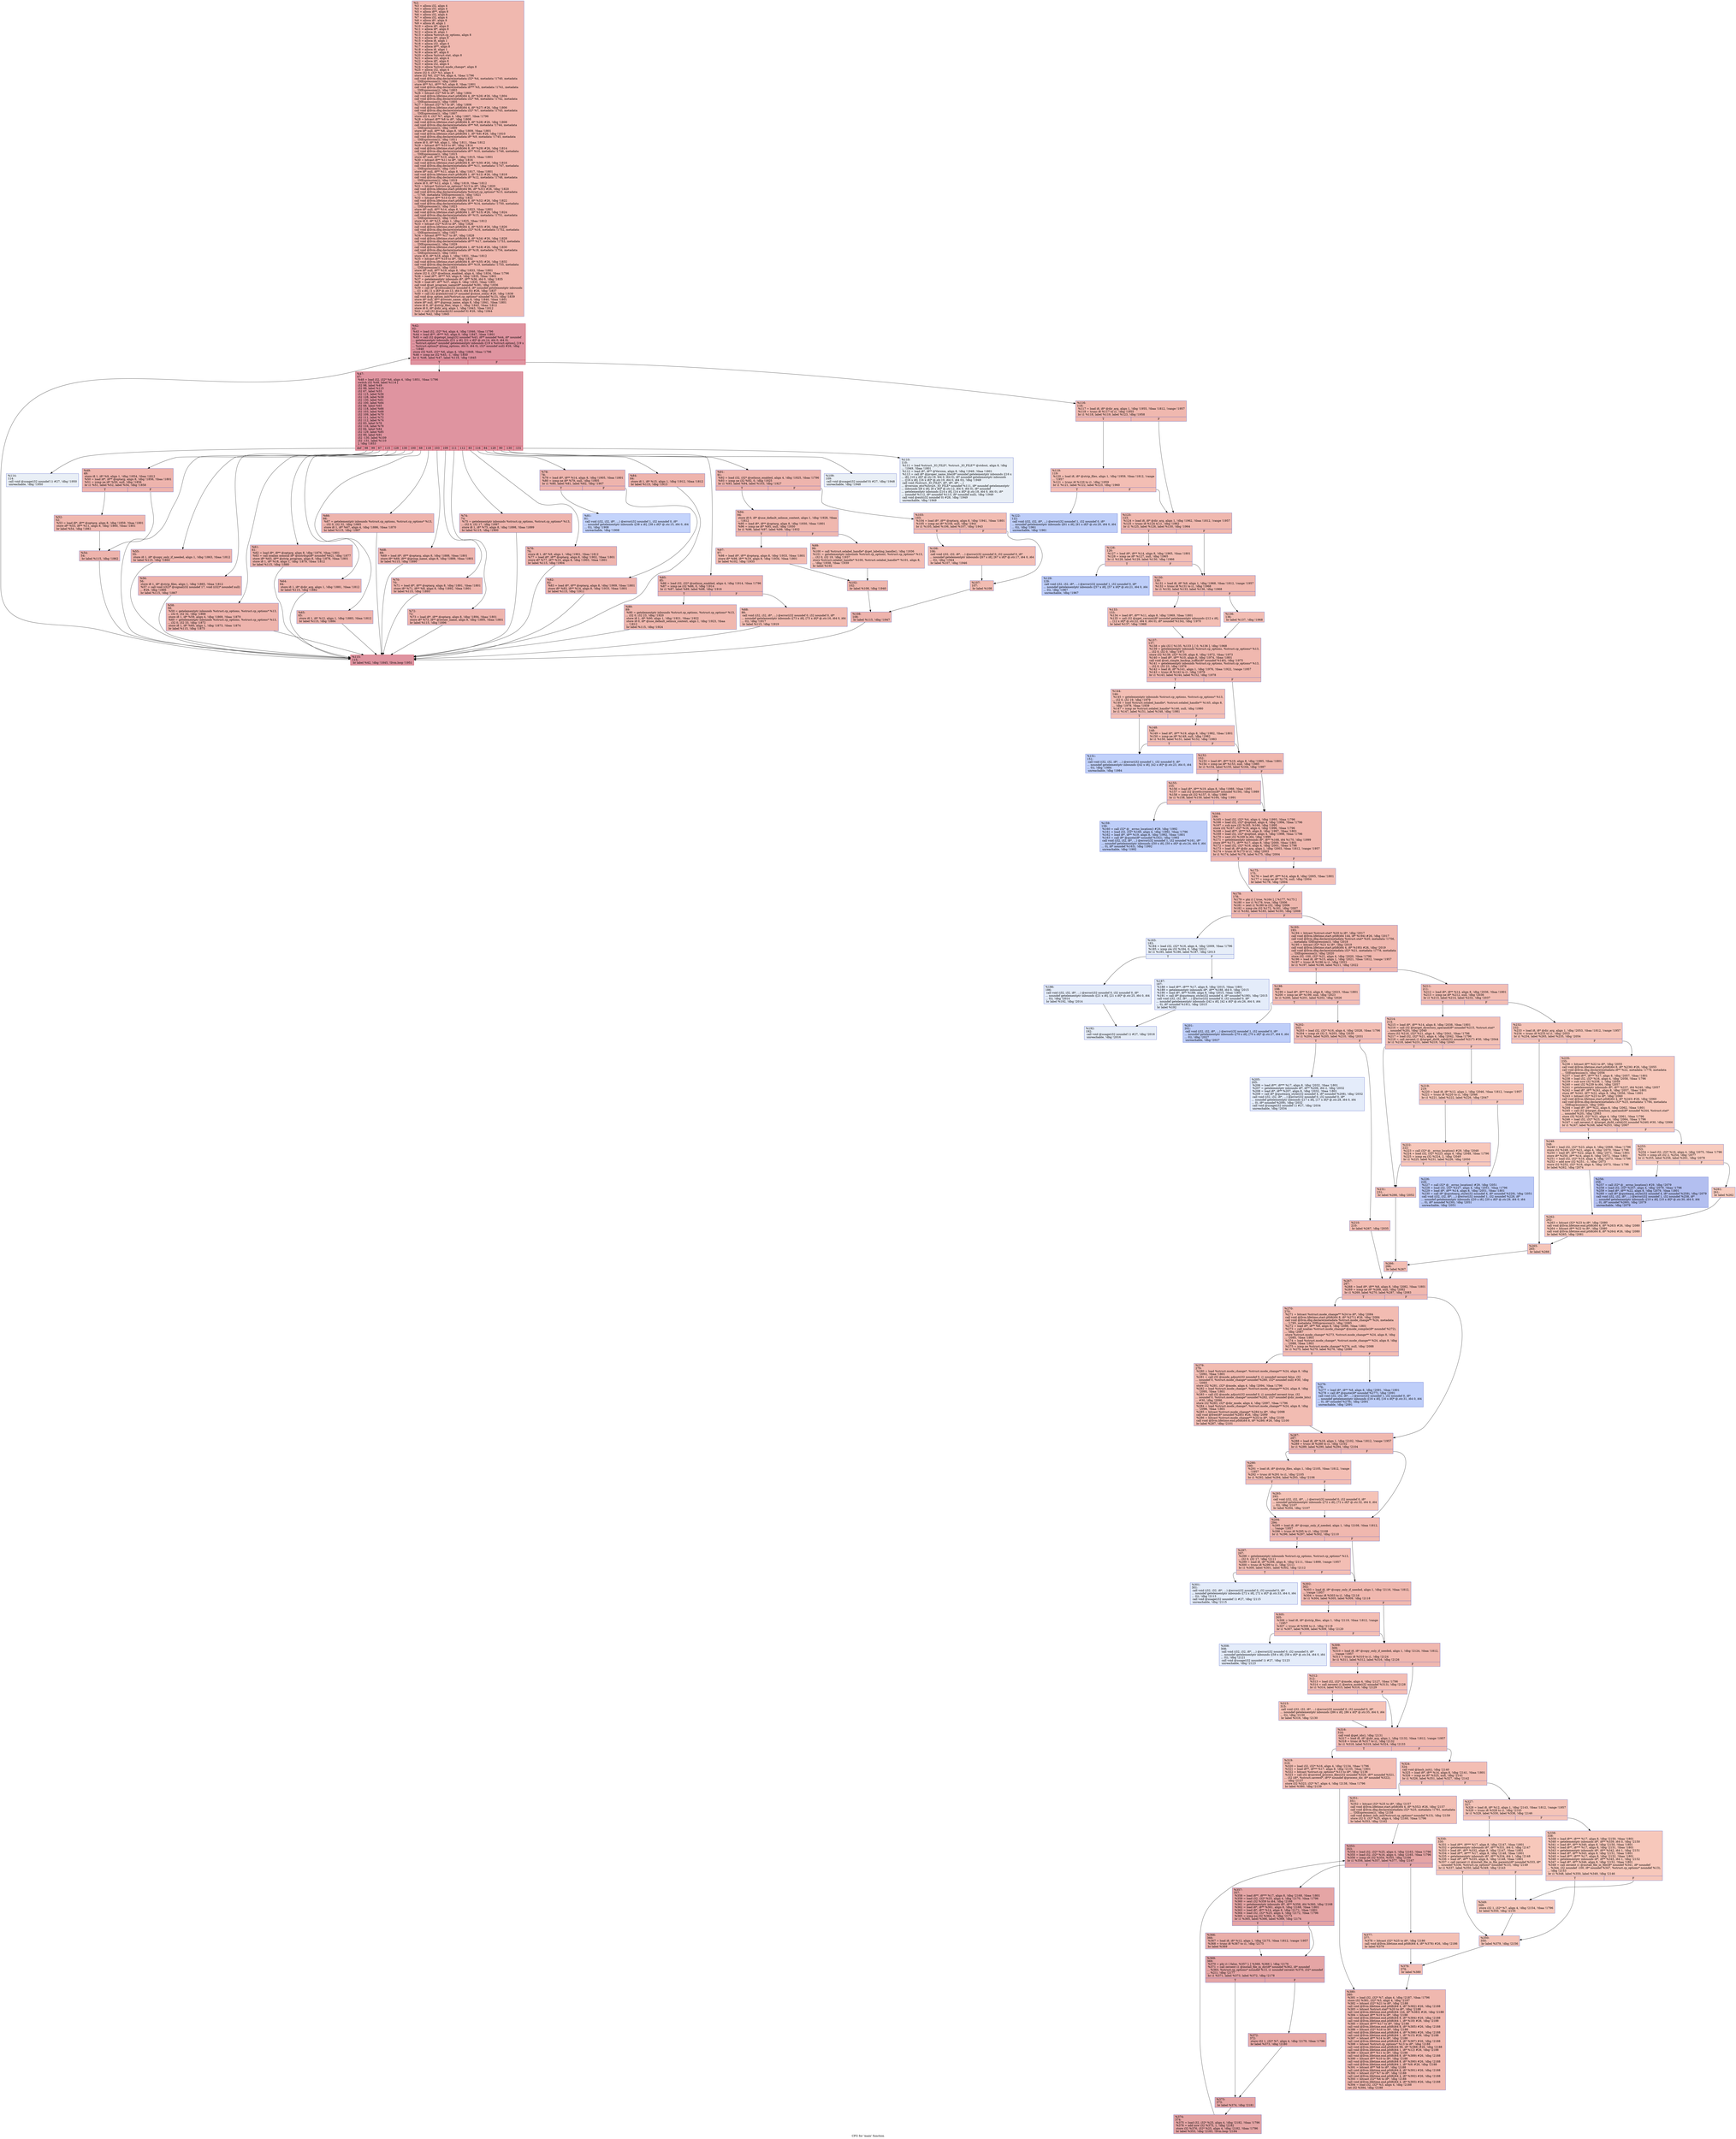 digraph "CFG for 'main' function" {
	label="CFG for 'main' function";

	Node0x168b080 [shape=record,color="#3d50c3ff", style=filled, fillcolor="#dc5d4a70",label="{%2:\l  %3 = alloca i32, align 4\l  %4 = alloca i32, align 4\l  %5 = alloca i8**, align 8\l  %6 = alloca i32, align 4\l  %7 = alloca i32, align 4\l  %8 = alloca i8*, align 8\l  %9 = alloca i8, align 1\l  %10 = alloca i8*, align 8\l  %11 = alloca i8*, align 8\l  %12 = alloca i8, align 1\l  %13 = alloca %struct.cp_options, align 8\l  %14 = alloca i8*, align 8\l  %15 = alloca i8, align 1\l  %16 = alloca i32, align 4\l  %17 = alloca i8**, align 8\l  %18 = alloca i8, align 1\l  %19 = alloca i8*, align 8\l  %20 = alloca %struct.stat, align 8\l  %21 = alloca i32, align 4\l  %22 = alloca i8*, align 8\l  %23 = alloca i32, align 4\l  %24 = alloca %struct.mode_change*, align 8\l  %25 = alloca i32, align 4\l  store i32 0, i32* %3, align 4\l  store i32 %0, i32* %4, align 4, !tbaa !1796\l  call void @llvm.dbg.declare(metadata i32* %4, metadata !1740, metadata\l... !DIExpression()), !dbg !1800\l  store i8** %1, i8*** %5, align 8, !tbaa !1801\l  call void @llvm.dbg.declare(metadata i8*** %5, metadata !1741, metadata\l... !DIExpression()), !dbg !1803\l  %26 = bitcast i32* %6 to i8*, !dbg !1804\l  call void @llvm.lifetime.start.p0i8(i64 4, i8* %26) #26, !dbg !1804\l  call void @llvm.dbg.declare(metadata i32* %6, metadata !1742, metadata\l... !DIExpression()), !dbg !1805\l  %27 = bitcast i32* %7 to i8*, !dbg !1806\l  call void @llvm.lifetime.start.p0i8(i64 4, i8* %27) #26, !dbg !1806\l  call void @llvm.dbg.declare(metadata i32* %7, metadata !1743, metadata\l... !DIExpression()), !dbg !1807\l  store i32 0, i32* %7, align 4, !dbg !1807, !tbaa !1796\l  %28 = bitcast i8** %8 to i8*, !dbg !1808\l  call void @llvm.lifetime.start.p0i8(i64 8, i8* %28) #26, !dbg !1808\l  call void @llvm.dbg.declare(metadata i8** %8, metadata !1744, metadata\l... !DIExpression()), !dbg !1809\l  store i8* null, i8** %8, align 8, !dbg !1809, !tbaa !1801\l  call void @llvm.lifetime.start.p0i8(i64 1, i8* %9) #26, !dbg !1810\l  call void @llvm.dbg.declare(metadata i8* %9, metadata !1745, metadata\l... !DIExpression()), !dbg !1811\l  store i8 0, i8* %9, align 1, !dbg !1811, !tbaa !1812\l  %29 = bitcast i8** %10 to i8*, !dbg !1814\l  call void @llvm.lifetime.start.p0i8(i64 8, i8* %29) #26, !dbg !1814\l  call void @llvm.dbg.declare(metadata i8** %10, metadata !1746, metadata\l... !DIExpression()), !dbg !1815\l  store i8* null, i8** %10, align 8, !dbg !1815, !tbaa !1801\l  %30 = bitcast i8** %11 to i8*, !dbg !1816\l  call void @llvm.lifetime.start.p0i8(i64 8, i8* %30) #26, !dbg !1816\l  call void @llvm.dbg.declare(metadata i8** %11, metadata !1747, metadata\l... !DIExpression()), !dbg !1817\l  store i8* null, i8** %11, align 8, !dbg !1817, !tbaa !1801\l  call void @llvm.lifetime.start.p0i8(i64 1, i8* %12) #26, !dbg !1818\l  call void @llvm.dbg.declare(metadata i8* %12, metadata !1748, metadata\l... !DIExpression()), !dbg !1819\l  store i8 0, i8* %12, align 1, !dbg !1819, !tbaa !1812\l  %31 = bitcast %struct.cp_options* %13 to i8*, !dbg !1820\l  call void @llvm.lifetime.start.p0i8(i64 96, i8* %31) #26, !dbg !1820\l  call void @llvm.dbg.declare(metadata %struct.cp_options* %13, metadata\l... !1749, metadata !DIExpression()), !dbg !1821\l  %32 = bitcast i8** %14 to i8*, !dbg !1822\l  call void @llvm.lifetime.start.p0i8(i64 8, i8* %32) #26, !dbg !1822\l  call void @llvm.dbg.declare(metadata i8** %14, metadata !1750, metadata\l... !DIExpression()), !dbg !1823\l  store i8* null, i8** %14, align 8, !dbg !1823, !tbaa !1801\l  call void @llvm.lifetime.start.p0i8(i64 1, i8* %15) #26, !dbg !1824\l  call void @llvm.dbg.declare(metadata i8* %15, metadata !1751, metadata\l... !DIExpression()), !dbg !1825\l  store i8 0, i8* %15, align 1, !dbg !1825, !tbaa !1812\l  %33 = bitcast i32* %16 to i8*, !dbg !1826\l  call void @llvm.lifetime.start.p0i8(i64 4, i8* %33) #26, !dbg !1826\l  call void @llvm.dbg.declare(metadata i32* %16, metadata !1752, metadata\l... !DIExpression()), !dbg !1827\l  %34 = bitcast i8*** %17 to i8*, !dbg !1828\l  call void @llvm.lifetime.start.p0i8(i64 8, i8* %34) #26, !dbg !1828\l  call void @llvm.dbg.declare(metadata i8*** %17, metadata !1753, metadata\l... !DIExpression()), !dbg !1829\l  call void @llvm.lifetime.start.p0i8(i64 1, i8* %18) #26, !dbg !1830\l  call void @llvm.dbg.declare(metadata i8* %18, metadata !1754, metadata\l... !DIExpression()), !dbg !1831\l  store i8 0, i8* %18, align 1, !dbg !1831, !tbaa !1812\l  %35 = bitcast i8** %19 to i8*, !dbg !1832\l  call void @llvm.lifetime.start.p0i8(i64 8, i8* %35) #26, !dbg !1832\l  call void @llvm.dbg.declare(metadata i8** %19, metadata !1755, metadata\l... !DIExpression()), !dbg !1833\l  store i8* null, i8** %19, align 8, !dbg !1833, !tbaa !1801\l  store i32 0, i32* @selinux_enabled, align 4, !dbg !1834, !tbaa !1796\l  %36 = load i8**, i8*** %5, align 8, !dbg !1835, !tbaa !1801\l  %37 = getelementptr inbounds i8*, i8** %36, i64 0, !dbg !1835\l  %38 = load i8*, i8** %37, align 8, !dbg !1835, !tbaa !1801\l  call void @set_program_name(i8* noundef %38), !dbg !1836\l  %39 = call i8* @setlocale(i32 noundef 6, i8* noundef getelementptr inbounds\l... ([1 x i8], [1 x i8]* @.str.13, i64 0, i64 0)) #26, !dbg !1837\l  %40 = call i32 @atexit(void ()* noundef @close_stdin) #26, !dbg !1838\l  call void @cp_option_init(%struct.cp_options* noundef %13), !dbg !1839\l  store i8* null, i8** @owner_name, align 8, !dbg !1840, !tbaa !1801\l  store i8* null, i8** @group_name, align 8, !dbg !1841, !tbaa !1801\l  store i8 0, i8* @strip_files, align 1, !dbg !1842, !tbaa !1812\l  store i8 0, i8* @dir_arg, align 1, !dbg !1843, !tbaa !1812\l  %41 = call i32 @umask(i32 noundef 0) #26, !dbg !1844\l  br label %42, !dbg !1845\l}"];
	Node0x168b080 -> Node0x167b330;
	Node0x167b330 [shape=record,color="#b70d28ff", style=filled, fillcolor="#b70d2870",label="{%42:\l42:                                               \l  %43 = load i32, i32* %4, align 4, !dbg !1846, !tbaa !1796\l  %44 = load i8**, i8*** %5, align 8, !dbg !1847, !tbaa !1801\l  %45 = call i32 @getopt_long(i32 noundef %43, i8** noundef %44, i8* noundef\l... getelementptr inbounds ([21 x i8], [21 x i8]* @.str.14, i64 0, i64 0),\l... %struct.option* noundef getelementptr inbounds ([19 x %struct.option], [19 x\l... %struct.option]* @long_options, i64 0, i64 0), i32* noundef null) #26, !dbg\l... !1848\l  store i32 %45, i32* %6, align 4, !dbg !1849, !tbaa !1796\l  %46 = icmp ne i32 %45, -1, !dbg !1850\l  br i1 %46, label %47, label %116, !dbg !1845\l|{<s0>T|<s1>F}}"];
	Node0x167b330:s0 -> Node0x167b380;
	Node0x167b330:s1 -> Node0x167bec0;
	Node0x167b380 [shape=record,color="#b70d28ff", style=filled, fillcolor="#b70d2870",label="{%47:\l47:                                               \l  %48 = load i32, i32* %6, align 4, !dbg !1851, !tbaa !1796\l  switch i32 %48, label %114 [\l    i32 98, label %49\l    i32 99, label %115\l    i32 67, label %55\l    i32 115, label %56\l    i32 128, label %58\l    i32 130, label %61\l    i32 100, label %64\l    i32 68, label %65\l    i32 118, label %66\l    i32 103, label %68\l    i32 109, label %70\l    i32 111, label %72\l    i32 112, label %74\l    i32 83, label %76\l    i32 116, label %78\l    i32 84, label %84\l    i32 129, label %85\l    i32 90, label %91\l    i32 -130, label %109\l    i32 -131, label %110\l  ], !dbg !1853\l|{<s0>def|<s1>98|<s2>99|<s3>67|<s4>115|<s5>128|<s6>130|<s7>100|<s8>68|<s9>118|<s10>103|<s11>109|<s12>111|<s13>112|<s14>83|<s15>116|<s16>84|<s17>129|<s18>90|<s19>-130|<s20>-131}}"];
	Node0x167b380:s0 -> Node0x167be20;
	Node0x167b380:s1 -> Node0x167b3d0;
	Node0x167b380:s2 -> Node0x167be70;
	Node0x167b380:s3 -> Node0x167b4c0;
	Node0x167b380:s4 -> Node0x167b510;
	Node0x167b380:s5 -> Node0x167b560;
	Node0x167b380:s6 -> Node0x167b5b0;
	Node0x167b380:s7 -> Node0x167b600;
	Node0x167b380:s8 -> Node0x167b650;
	Node0x167b380:s9 -> Node0x167b6a0;
	Node0x167b380:s10 -> Node0x167b6f0;
	Node0x167b380:s11 -> Node0x167b740;
	Node0x167b380:s12 -> Node0x167b790;
	Node0x167b380:s13 -> Node0x167b7e0;
	Node0x167b380:s14 -> Node0x167b830;
	Node0x167b380:s15 -> Node0x167b880;
	Node0x167b380:s16 -> Node0x167b970;
	Node0x167b380:s17 -> Node0x167b9c0;
	Node0x167b380:s18 -> Node0x167bab0;
	Node0x167b380:s19 -> Node0x167bd80;
	Node0x167b380:s20 -> Node0x167bdd0;
	Node0x167b3d0 [shape=record,color="#3d50c3ff", style=filled, fillcolor="#d8564670",label="{%49:\l49:                                               \l  store i8 1, i8* %9, align 1, !dbg !1854, !tbaa !1812\l  %50 = load i8*, i8** @optarg, align 8, !dbg !1856, !tbaa !1801\l  %51 = icmp ne i8* %50, null, !dbg !1856\l  br i1 %51, label %52, label %54, !dbg !1858\l|{<s0>T|<s1>F}}"];
	Node0x167b3d0:s0 -> Node0x167b420;
	Node0x167b3d0:s1 -> Node0x167b470;
	Node0x167b420 [shape=record,color="#3d50c3ff", style=filled, fillcolor="#dc5d4a70",label="{%52:\l52:                                               \l  %53 = load i8*, i8** @optarg, align 8, !dbg !1859, !tbaa !1801\l  store i8* %53, i8** %11, align 8, !dbg !1860, !tbaa !1801\l  br label %54, !dbg !1861\l}"];
	Node0x167b420 -> Node0x167b470;
	Node0x167b470 [shape=record,color="#3d50c3ff", style=filled, fillcolor="#d8564670",label="{%54:\l54:                                               \l  br label %115, !dbg !1862\l}"];
	Node0x167b470 -> Node0x167be70;
	Node0x167b4c0 [shape=record,color="#3d50c3ff", style=filled, fillcolor="#d8564670",label="{%55:\l55:                                               \l  store i8 1, i8* @copy_only_if_needed, align 1, !dbg !1863, !tbaa !1812\l  br label %115, !dbg !1864\l}"];
	Node0x167b4c0 -> Node0x167be70;
	Node0x167b510 [shape=record,color="#3d50c3ff", style=filled, fillcolor="#d8564670",label="{%56:\l56:                                               \l  store i8 1, i8* @strip_files, align 1, !dbg !1865, !tbaa !1812\l  %57 = call void (i32)* @signal(i32 noundef 17, void (i32)* noundef null)\l... #26, !dbg !1866\l  br label %115, !dbg !1867\l}"];
	Node0x167b510 -> Node0x167be70;
	Node0x167b560 [shape=record,color="#3d50c3ff", style=filled, fillcolor="#d8564670",label="{%58:\l58:                                               \l  %59 = getelementptr inbounds %struct.cp_options, %struct.cp_options* %13,\l... i32 0, i32 32, !dbg !1868\l  store i8 1, i8* %59, align 4, !dbg !1869, !tbaa !1870\l  %60 = getelementptr inbounds %struct.cp_options, %struct.cp_options* %13,\l... i32 0, i32 33, !dbg !1872\l  store i8 1, i8* %60, align 1, !dbg !1873, !tbaa !1874\l  br label %115, !dbg !1875\l}"];
	Node0x167b560 -> Node0x167be70;
	Node0x167b5b0 [shape=record,color="#3d50c3ff", style=filled, fillcolor="#d8564670",label="{%61:\l61:                                               \l  %62 = load i8*, i8** @optarg, align 8, !dbg !1876, !tbaa !1801\l  %63 = call noalias nonnull i8* @xstrdup(i8* noundef %62), !dbg !1877\l  store i8* %63, i8** @strip_program, align 8, !dbg !1878, !tbaa !1801\l  store i8 1, i8* %18, align 1, !dbg !1879, !tbaa !1812\l  br label %115, !dbg !1880\l}"];
	Node0x167b5b0 -> Node0x167be70;
	Node0x167b600 [shape=record,color="#3d50c3ff", style=filled, fillcolor="#d8564670",label="{%64:\l64:                                               \l  store i8 1, i8* @dir_arg, align 1, !dbg !1881, !tbaa !1812\l  br label %115, !dbg !1882\l}"];
	Node0x167b600 -> Node0x167be70;
	Node0x167b650 [shape=record,color="#3d50c3ff", style=filled, fillcolor="#d8564670",label="{%65:\l65:                                               \l  store i8 1, i8* %12, align 1, !dbg !1883, !tbaa !1812\l  br label %115, !dbg !1884\l}"];
	Node0x167b650 -> Node0x167be70;
	Node0x167b6a0 [shape=record,color="#3d50c3ff", style=filled, fillcolor="#d8564670",label="{%66:\l66:                                               \l  %67 = getelementptr inbounds %struct.cp_options, %struct.cp_options* %13,\l... i32 0, i32 32, !dbg !1885\l  store i8 1, i8* %67, align 4, !dbg !1886, !tbaa !1870\l  br label %115, !dbg !1887\l}"];
	Node0x167b6a0 -> Node0x167be70;
	Node0x167b6f0 [shape=record,color="#3d50c3ff", style=filled, fillcolor="#d8564670",label="{%68:\l68:                                               \l  %69 = load i8*, i8** @optarg, align 8, !dbg !1888, !tbaa !1801\l  store i8* %69, i8** @group_name, align 8, !dbg !1889, !tbaa !1801\l  br label %115, !dbg !1890\l}"];
	Node0x167b6f0 -> Node0x167be70;
	Node0x167b740 [shape=record,color="#3d50c3ff", style=filled, fillcolor="#d8564670",label="{%70:\l70:                                               \l  %71 = load i8*, i8** @optarg, align 8, !dbg !1891, !tbaa !1801\l  store i8* %71, i8** %8, align 8, !dbg !1892, !tbaa !1801\l  br label %115, !dbg !1893\l}"];
	Node0x167b740 -> Node0x167be70;
	Node0x167b790 [shape=record,color="#3d50c3ff", style=filled, fillcolor="#d8564670",label="{%72:\l72:                                               \l  %73 = load i8*, i8** @optarg, align 8, !dbg !1894, !tbaa !1801\l  store i8* %73, i8** @owner_name, align 8, !dbg !1895, !tbaa !1801\l  br label %115, !dbg !1896\l}"];
	Node0x167b790 -> Node0x167be70;
	Node0x167b7e0 [shape=record,color="#3d50c3ff", style=filled, fillcolor="#d8564670",label="{%74:\l74:                                               \l  %75 = getelementptr inbounds %struct.cp_options, %struct.cp_options* %13,\l... i32 0, i32 17, !dbg !1897\l  store i8 1, i8* %75, align 8, !dbg !1898, !tbaa !1899\l  br label %115, !dbg !1900\l}"];
	Node0x167b7e0 -> Node0x167be70;
	Node0x167b830 [shape=record,color="#3d50c3ff", style=filled, fillcolor="#d8564670",label="{%76:\l76:                                               \l  store i8 1, i8* %9, align 1, !dbg !1901, !tbaa !1812\l  %77 = load i8*, i8** @optarg, align 8, !dbg !1902, !tbaa !1801\l  store i8* %77, i8** %10, align 8, !dbg !1903, !tbaa !1801\l  br label %115, !dbg !1904\l}"];
	Node0x167b830 -> Node0x167be70;
	Node0x167b880 [shape=record,color="#3d50c3ff", style=filled, fillcolor="#d8564670",label="{%78:\l78:                                               \l  %79 = load i8*, i8** %14, align 8, !dbg !1905, !tbaa !1801\l  %80 = icmp ne i8* %79, null, !dbg !1905\l  br i1 %80, label %81, label %82, !dbg !1907\l|{<s0>T|<s1>F}}"];
	Node0x167b880:s0 -> Node0x167b8d0;
	Node0x167b880:s1 -> Node0x167b920;
	Node0x167b8d0 [shape=record,color="#3d50c3ff", style=filled, fillcolor="#7a9df870",label="{%81:\l81:                                               \l  call void (i32, i32, i8*, ...) @error(i32 noundef 1, i32 noundef 0, i8*\l... noundef getelementptr inbounds ([38 x i8], [38 x i8]* @.str.15, i64 0, i64\l... 0)), !dbg !1908\l  unreachable, !dbg !1908\l}"];
	Node0x167b920 [shape=record,color="#3d50c3ff", style=filled, fillcolor="#d8564670",label="{%82:\l82:                                               \l  %83 = load i8*, i8** @optarg, align 8, !dbg !1909, !tbaa !1801\l  store i8* %83, i8** %14, align 8, !dbg !1910, !tbaa !1801\l  br label %115, !dbg !1911\l}"];
	Node0x167b920 -> Node0x167be70;
	Node0x167b970 [shape=record,color="#3d50c3ff", style=filled, fillcolor="#d8564670",label="{%84:\l84:                                               \l  store i8 1, i8* %15, align 1, !dbg !1912, !tbaa !1812\l  br label %115, !dbg !1913\l}"];
	Node0x167b970 -> Node0x167be70;
	Node0x167b9c0 [shape=record,color="#3d50c3ff", style=filled, fillcolor="#d8564670",label="{%85:\l85:                                               \l  %86 = load i32, i32* @selinux_enabled, align 4, !dbg !1914, !tbaa !1796\l  %87 = icmp ne i32 %86, 0, !dbg !1914\l  br i1 %87, label %89, label %88, !dbg !1916\l|{<s0>T|<s1>F}}"];
	Node0x167b9c0:s0 -> Node0x167ba60;
	Node0x167b9c0:s1 -> Node0x167ba10;
	Node0x167ba10 [shape=record,color="#3d50c3ff", style=filled, fillcolor="#e1675170",label="{%88:\l88:                                               \l  call void (i32, i32, i8*, ...) @error(i32 noundef 0, i32 noundef 0, i8*\l... noundef getelementptr inbounds ([73 x i8], [73 x i8]* @.str.16, i64 0, i64\l... 0)), !dbg !1917\l  br label %115, !dbg !1919\l}"];
	Node0x167ba10 -> Node0x167be70;
	Node0x167ba60 [shape=record,color="#3d50c3ff", style=filled, fillcolor="#dc5d4a70",label="{%89:\l89:                                               \l  %90 = getelementptr inbounds %struct.cp_options, %struct.cp_options* %13,\l... i32 0, i32 23, !dbg !1920\l  store i8 1, i8* %90, align 1, !dbg !1921, !tbaa !1922\l  store i8 0, i8* @use_default_selinux_context, align 1, !dbg !1923, !tbaa\l... !1812\l  br label %115, !dbg !1924\l}"];
	Node0x167ba60 -> Node0x167be70;
	Node0x167bab0 [shape=record,color="#3d50c3ff", style=filled, fillcolor="#d8564670",label="{%91:\l91:                                               \l  %92 = load i32, i32* @selinux_enabled, align 4, !dbg !1925, !tbaa !1796\l  %93 = icmp ne i32 %92, 0, !dbg !1925\l  br i1 %93, label %94, label %103, !dbg !1927\l|{<s0>T|<s1>F}}"];
	Node0x167bab0:s0 -> Node0x167bb00;
	Node0x167bab0:s1 -> Node0x167bc40;
	Node0x167bb00 [shape=record,color="#3d50c3ff", style=filled, fillcolor="#dc5d4a70",label="{%94:\l94:                                               \l  store i8 0, i8* @use_default_selinux_context, align 1, !dbg !1928, !tbaa\l... !1812\l  %95 = load i8*, i8** @optarg, align 8, !dbg !1930, !tbaa !1801\l  %96 = icmp ne i8* %95, null, !dbg !1930\l  br i1 %96, label %97, label %99, !dbg !1932\l|{<s0>T|<s1>F}}"];
	Node0x167bb00:s0 -> Node0x167bb50;
	Node0x167bb00:s1 -> Node0x167bba0;
	Node0x167bb50 [shape=record,color="#3d50c3ff", style=filled, fillcolor="#e1675170",label="{%97:\l97:                                               \l  %98 = load i8*, i8** @optarg, align 8, !dbg !1933, !tbaa !1801\l  store i8* %98, i8** %19, align 8, !dbg !1934, !tbaa !1801\l  br label %102, !dbg !1935\l}"];
	Node0x167bb50 -> Node0x167bbf0;
	Node0x167bba0 [shape=record,color="#3d50c3ff", style=filled, fillcolor="#e36c5570",label="{%99:\l99:                                               \l  %100 = call %struct.selabel_handle* @get_labeling_handle(), !dbg !1936\l  %101 = getelementptr inbounds %struct.cp_options, %struct.cp_options* %13,\l... i32 0, i32 19, !dbg !1937\l  store %struct.selabel_handle* %100, %struct.selabel_handle** %101, align 8,\l... !dbg !1938, !tbaa !1939\l  br label %102\l}"];
	Node0x167bba0 -> Node0x167bbf0;
	Node0x167bbf0 [shape=record,color="#3d50c3ff", style=filled, fillcolor="#dc5d4a70",label="{%102:\l102:                                              \l  br label %108, !dbg !1940\l}"];
	Node0x167bbf0 -> Node0x167bd30;
	Node0x167bc40 [shape=record,color="#3d50c3ff", style=filled, fillcolor="#e1675170",label="{%103:\l103:                                              \l  %104 = load i8*, i8** @optarg, align 8, !dbg !1941, !tbaa !1801\l  %105 = icmp ne i8* %104, null, !dbg !1941\l  br i1 %105, label %106, label %107, !dbg !1943\l|{<s0>T|<s1>F}}"];
	Node0x167bc40:s0 -> Node0x167bc90;
	Node0x167bc40:s1 -> Node0x167bce0;
	Node0x167bc90 [shape=record,color="#3d50c3ff", style=filled, fillcolor="#e36c5570",label="{%106:\l106:                                              \l  call void (i32, i32, i8*, ...) @error(i32 noundef 0, i32 noundef 0, i8*\l... noundef getelementptr inbounds ([67 x i8], [67 x i8]* @.str.17, i64 0, i64\l... 0)), !dbg !1944\l  br label %107, !dbg !1946\l}"];
	Node0x167bc90 -> Node0x167bce0;
	Node0x167bce0 [shape=record,color="#3d50c3ff", style=filled, fillcolor="#e1675170",label="{%107:\l107:                                              \l  br label %108\l}"];
	Node0x167bce0 -> Node0x167bd30;
	Node0x167bd30 [shape=record,color="#3d50c3ff", style=filled, fillcolor="#d8564670",label="{%108:\l108:                                              \l  br label %115, !dbg !1947\l}"];
	Node0x167bd30 -> Node0x167be70;
	Node0x167bd80 [shape=record,color="#3d50c3ff", style=filled, fillcolor="#cedaeb70",label="{%109:\l109:                                              \l  call void @usage(i32 noundef 0) #27, !dbg !1948\l  unreachable, !dbg !1948\l}"];
	Node0x167bdd0 [shape=record,color="#3d50c3ff", style=filled, fillcolor="#cedaeb70",label="{%110:\l110:                                              \l  %111 = load %struct._IO_FILE*, %struct._IO_FILE** @stdout, align 8, !dbg\l... !1949, !tbaa !1801\l  %112 = load i8*, i8** @Version, align 8, !dbg !1949, !tbaa !1801\l  %113 = call i8* @proper_name_lite(i8* noundef getelementptr inbounds ([16 x\l... i8], [16 x i8]* @.str.19, i64 0, i64 0), i8* noundef getelementptr inbounds\l... ([16 x i8], [16 x i8]* @.str.19, i64 0, i64 0)), !dbg !1949\l  call void (%struct._IO_FILE*, i8*, i8*, i8*, ...)\l... @version_etc(%struct._IO_FILE* noundef %111, i8* noundef getelementptr\l... inbounds ([8 x i8], [8 x i8]* @.str.12, i64 0, i64 0), i8* noundef\l... getelementptr inbounds ([14 x i8], [14 x i8]* @.str.18, i64 0, i64 0), i8*\l... noundef %112, i8* noundef %113, i8* noundef null), !dbg !1949\l  call void @exit(i32 noundef 0) #28, !dbg !1949\l  unreachable, !dbg !1949\l}"];
	Node0x167be20 [shape=record,color="#3d50c3ff", style=filled, fillcolor="#cedaeb70",label="{%114:\l114:                                              \l  call void @usage(i32 noundef 1) #27, !dbg !1950\l  unreachable, !dbg !1950\l}"];
	Node0x167be70 [shape=record,color="#b70d28ff", style=filled, fillcolor="#b70d2870",label="{%115:\l115:                                              \l  br label %42, !dbg !1845, !llvm.loop !1951\l}"];
	Node0x167be70 -> Node0x167b330;
	Node0x167bec0 [shape=record,color="#3d50c3ff", style=filled, fillcolor="#dc5d4a70",label="{%116:\l116:                                              \l  %117 = load i8, i8* @dir_arg, align 1, !dbg !1955, !tbaa !1812, !range !1957\l  %118 = trunc i8 %117 to i1, !dbg !1955\l  br i1 %118, label %119, label %123, !dbg !1958\l|{<s0>T|<s1>F}}"];
	Node0x167bec0:s0 -> Node0x167bf10;
	Node0x167bec0:s1 -> Node0x167bfb0;
	Node0x167bf10 [shape=record,color="#3d50c3ff", style=filled, fillcolor="#e36c5570",label="{%119:\l119:                                              \l  %120 = load i8, i8* @strip_files, align 1, !dbg !1959, !tbaa !1812, !range\l... !1957\l  %121 = trunc i8 %120 to i1, !dbg !1959\l  br i1 %121, label %122, label %123, !dbg !1960\l|{<s0>T|<s1>F}}"];
	Node0x167bf10:s0 -> Node0x167bf60;
	Node0x167bf10:s1 -> Node0x167bfb0;
	Node0x167bf60 [shape=record,color="#3d50c3ff", style=filled, fillcolor="#6c8ff170",label="{%122:\l122:                                              \l  call void (i32, i32, i8*, ...) @error(i32 noundef 1, i32 noundef 0, i8*\l... noundef getelementptr inbounds ([61 x i8], [61 x i8]* @.str.20, i64 0, i64\l... 0)), !dbg !1961\l  unreachable, !dbg !1961\l}"];
	Node0x167bfb0 [shape=record,color="#3d50c3ff", style=filled, fillcolor="#dc5d4a70",label="{%123:\l123:                                              \l  %124 = load i8, i8* @dir_arg, align 1, !dbg !1962, !tbaa !1812, !range !1957\l  %125 = trunc i8 %124 to i1, !dbg !1962\l  br i1 %125, label %126, label %130, !dbg !1964\l|{<s0>T|<s1>F}}"];
	Node0x167bfb0:s0 -> Node0x167c000;
	Node0x167bfb0:s1 -> Node0x167c0a0;
	Node0x167c000 [shape=record,color="#3d50c3ff", style=filled, fillcolor="#e36c5570",label="{%126:\l126:                                              \l  %127 = load i8*, i8** %14, align 8, !dbg !1965, !tbaa !1801\l  %128 = icmp ne i8* %127, null, !dbg !1965\l  br i1 %128, label %129, label %130, !dbg !1966\l|{<s0>T|<s1>F}}"];
	Node0x167c000:s0 -> Node0x167c050;
	Node0x167c000:s1 -> Node0x167c0a0;
	Node0x167c050 [shape=record,color="#3d50c3ff", style=filled, fillcolor="#6c8ff170",label="{%129:\l129:                                              \l  call void (i32, i32, i8*, ...) @error(i32 noundef 1, i32 noundef 0, i8*\l... noundef getelementptr inbounds ([57 x i8], [57 x i8]* @.str.21, i64 0, i64\l... 0)), !dbg !1967\l  unreachable, !dbg !1967\l}"];
	Node0x167c0a0 [shape=record,color="#3d50c3ff", style=filled, fillcolor="#dc5d4a70",label="{%130:\l130:                                              \l  %131 = load i8, i8* %9, align 1, !dbg !1968, !tbaa !1812, !range !1957\l  %132 = trunc i8 %131 to i1, !dbg !1968\l  br i1 %132, label %133, label %136, !dbg !1968\l|{<s0>T|<s1>F}}"];
	Node0x167c0a0:s0 -> Node0x167c0f0;
	Node0x167c0a0:s1 -> Node0x167c140;
	Node0x167c0f0 [shape=record,color="#3d50c3ff", style=filled, fillcolor="#e36c5570",label="{%133:\l133:                                              \l  %134 = load i8*, i8** %11, align 8, !dbg !1969, !tbaa !1801\l  %135 = call i32 @xget_version(i8* noundef getelementptr inbounds ([12 x i8],\l... [12 x i8]* @.str.22, i64 0, i64 0), i8* noundef %134), !dbg !1970\l  br label %137, !dbg !1968\l}"];
	Node0x167c0f0 -> Node0x167c190;
	Node0x167c140 [shape=record,color="#3d50c3ff", style=filled, fillcolor="#e36c5570",label="{%136:\l136:                                              \l  br label %137, !dbg !1968\l}"];
	Node0x167c140 -> Node0x167c190;
	Node0x167c190 [shape=record,color="#3d50c3ff", style=filled, fillcolor="#dc5d4a70",label="{%137:\l137:                                              \l  %138 = phi i32 [ %135, %133 ], [ 0, %136 ], !dbg !1968\l  %139 = getelementptr inbounds %struct.cp_options, %struct.cp_options* %13,\l... i32 0, i32 0, !dbg !1971\l  store i32 %138, i32* %139, align 8, !dbg !1972, !tbaa !1973\l  %140 = load i8*, i8** %10, align 8, !dbg !1974, !tbaa !1801\l  call void @set_simple_backup_suffix(i8* noundef %140), !dbg !1975\l  %141 = getelementptr inbounds %struct.cp_options, %struct.cp_options* %13,\l... i32 0, i32 23, !dbg !1976\l  %142 = load i8, i8* %141, align 1, !dbg !1976, !tbaa !1922, !range !1957\l  %143 = trunc i8 %142 to i1, !dbg !1976\l  br i1 %143, label %144, label %152, !dbg !1978\l|{<s0>T|<s1>F}}"];
	Node0x167c190:s0 -> Node0x167c1e0;
	Node0x167c190:s1 -> Node0x167c2d0;
	Node0x167c1e0 [shape=record,color="#3d50c3ff", style=filled, fillcolor="#e36c5570",label="{%144:\l144:                                              \l  %145 = getelementptr inbounds %struct.cp_options, %struct.cp_options* %13,\l... i32 0, i32 19, !dbg !1979\l  %146 = load %struct.selabel_handle*, %struct.selabel_handle** %145, align 8,\l... !dbg !1979, !tbaa !1939\l  %147 = icmp ne %struct.selabel_handle* %146, null, !dbg !1980\l  br i1 %147, label %151, label %148, !dbg !1981\l|{<s0>T|<s1>F}}"];
	Node0x167c1e0:s0 -> Node0x167c280;
	Node0x167c1e0:s1 -> Node0x167c230;
	Node0x167c230 [shape=record,color="#3d50c3ff", style=filled, fillcolor="#e36c5570",label="{%148:\l148:                                              \l  %149 = load i8*, i8** %19, align 8, !dbg !1982, !tbaa !1801\l  %150 = icmp ne i8* %149, null, !dbg !1982\l  br i1 %150, label %151, label %152, !dbg !1983\l|{<s0>T|<s1>F}}"];
	Node0x167c230:s0 -> Node0x167c280;
	Node0x167c230:s1 -> Node0x167c2d0;
	Node0x167c280 [shape=record,color="#3d50c3ff", style=filled, fillcolor="#7396f570",label="{%151:\l151:                                              \l  call void (i32, i32, i8*, ...) @error(i32 noundef 1, i32 noundef 0, i8*\l... noundef getelementptr inbounds ([42 x i8], [42 x i8]* @.str.23, i64 0, i64\l... 0)), !dbg !1984\l  unreachable, !dbg !1984\l}"];
	Node0x167c2d0 [shape=record,color="#3d50c3ff", style=filled, fillcolor="#dc5d4a70",label="{%152:\l152:                                              \l  %153 = load i8*, i8** %19, align 8, !dbg !1985, !tbaa !1801\l  %154 = icmp ne i8* %153, null, !dbg !1985\l  br i1 %154, label %155, label %164, !dbg !1987\l|{<s0>T|<s1>F}}"];
	Node0x167c2d0:s0 -> Node0x167c320;
	Node0x167c2d0:s1 -> Node0x167c3c0;
	Node0x167c320 [shape=record,color="#3d50c3ff", style=filled, fillcolor="#e1675170",label="{%155:\l155:                                              \l  %156 = load i8*, i8** %19, align 8, !dbg !1988, !tbaa !1801\l  %157 = call i32 @setfscreatecon(i8* noundef %156), !dbg !1989\l  %158 = icmp slt i32 %157, 0, !dbg !1990\l  br i1 %158, label %159, label %164, !dbg !1991\l|{<s0>T|<s1>F}}"];
	Node0x167c320:s0 -> Node0x167c370;
	Node0x167c320:s1 -> Node0x167c3c0;
	Node0x167c370 [shape=record,color="#3d50c3ff", style=filled, fillcolor="#6c8ff170",label="{%159:\l159:                                              \l  %160 = call i32* @__errno_location() #29, !dbg !1992\l  %161 = load i32, i32* %160, align 4, !dbg !1992, !tbaa !1796\l  %162 = load i8*, i8** %19, align 8, !dbg !1992, !tbaa !1801\l  %163 = call i8* @quote(i8* noundef %162), !dbg !1992\l  call void (i32, i32, i8*, ...) @error(i32 noundef 1, i32 noundef %161, i8*\l... noundef getelementptr inbounds ([50 x i8], [50 x i8]* @.str.24, i64 0, i64\l... 0), i8* noundef %163), !dbg !1992\l  unreachable, !dbg !1992\l}"];
	Node0x167c3c0 [shape=record,color="#3d50c3ff", style=filled, fillcolor="#dc5d4a70",label="{%164:\l164:                                              \l  %165 = load i32, i32* %4, align 4, !dbg !1993, !tbaa !1796\l  %166 = load i32, i32* @optind, align 4, !dbg !1994, !tbaa !1796\l  %167 = sub nsw i32 %165, %166, !dbg !1995\l  store i32 %167, i32* %16, align 4, !dbg !1996, !tbaa !1796\l  %168 = load i8**, i8*** %5, align 8, !dbg !1997, !tbaa !1801\l  %169 = load i32, i32* @optind, align 4, !dbg !1998, !tbaa !1796\l  %170 = sext i32 %169 to i64, !dbg !1999\l  %171 = getelementptr inbounds i8*, i8** %168, i64 %170, !dbg !1999\l  store i8** %171, i8*** %17, align 8, !dbg !2000, !tbaa !1801\l  %172 = load i32, i32* %16, align 4, !dbg !2001, !tbaa !1796\l  %173 = load i8, i8* @dir_arg, align 1, !dbg !2003, !tbaa !1812, !range !1957\l  %174 = trunc i8 %173 to i1, !dbg !2003\l  br i1 %174, label %178, label %175, !dbg !2004\l|{<s0>T|<s1>F}}"];
	Node0x167c3c0:s0 -> Node0x167c460;
	Node0x167c3c0:s1 -> Node0x167c410;
	Node0x167c410 [shape=record,color="#3d50c3ff", style=filled, fillcolor="#e36c5570",label="{%175:\l175:                                              \l  %176 = load i8*, i8** %14, align 8, !dbg !2005, !tbaa !1801\l  %177 = icmp ne i8* %176, null, !dbg !2004\l  br label %178, !dbg !2004\l}"];
	Node0x167c410 -> Node0x167c460;
	Node0x167c460 [shape=record,color="#3d50c3ff", style=filled, fillcolor="#dc5d4a70",label="{%178:\l178:                                              \l  %179 = phi i1 [ true, %164 ], [ %177, %175 ]\l  %180 = xor i1 %179, true, !dbg !2006\l  %181 = zext i1 %180 to i32, !dbg !2006\l  %182 = icmp sle i32 %172, %181, !dbg !2007\l  br i1 %182, label %183, label %193, !dbg !2008\l|{<s0>T|<s1>F}}"];
	Node0x167c460:s0 -> Node0x167c4b0;
	Node0x167c460:s1 -> Node0x167c5f0;
	Node0x167c4b0 [shape=record,color="#3d50c3ff", style=filled, fillcolor="#c7d7f070",label="{%183:\l183:                                              \l  %184 = load i32, i32* %16, align 4, !dbg !2009, !tbaa !1796\l  %185 = icmp sle i32 %184, 0, !dbg !2012\l  br i1 %185, label %186, label %187, !dbg !2013\l|{<s0>T|<s1>F}}"];
	Node0x167c4b0:s0 -> Node0x167c500;
	Node0x167c4b0:s1 -> Node0x167c550;
	Node0x167c500 [shape=record,color="#3d50c3ff", style=filled, fillcolor="#c1d4f470",label="{%186:\l186:                                              \l  call void (i32, i32, i8*, ...) @error(i32 noundef 0, i32 noundef 0, i8*\l... noundef getelementptr inbounds ([21 x i8], [21 x i8]* @.str.25, i64 0, i64\l... 0)), !dbg !2014\l  br label %192, !dbg !2014\l}"];
	Node0x167c500 -> Node0x167c5a0;
	Node0x167c550 [shape=record,color="#3d50c3ff", style=filled, fillcolor="#c1d4f470",label="{%187:\l187:                                              \l  %188 = load i8**, i8*** %17, align 8, !dbg !2015, !tbaa !1801\l  %189 = getelementptr inbounds i8*, i8** %188, i64 0, !dbg !2015\l  %190 = load i8*, i8** %189, align 8, !dbg !2015, !tbaa !1801\l  %191 = call i8* @quotearg_style(i32 noundef 4, i8* noundef %190), !dbg !2015\l  call void (i32, i32, i8*, ...) @error(i32 noundef 0, i32 noundef 0, i8*\l... noundef getelementptr inbounds ([42 x i8], [42 x i8]* @.str.26, i64 0, i64\l... 0), i8* noundef %191), !dbg !2015\l  br label %192\l}"];
	Node0x167c550 -> Node0x167c5a0;
	Node0x167c5a0 [shape=record,color="#3d50c3ff", style=filled, fillcolor="#c7d7f070",label="{%192:\l192:                                              \l  call void @usage(i32 noundef 1) #27, !dbg !2016\l  unreachable, !dbg !2016\l}"];
	Node0x167c5f0 [shape=record,color="#3d50c3ff", style=filled, fillcolor="#dc5d4a70",label="{%193:\l193:                                              \l  %194 = bitcast %struct.stat* %20 to i8*, !dbg !2017\l  call void @llvm.lifetime.start.p0i8(i64 144, i8* %194) #26, !dbg !2017\l  call void @llvm.dbg.declare(metadata %struct.stat* %20, metadata !1756,\l... metadata !DIExpression()), !dbg !2018\l  %195 = bitcast i32* %21 to i8*, !dbg !2019\l  call void @llvm.lifetime.start.p0i8(i64 4, i8* %195) #26, !dbg !2019\l  call void @llvm.dbg.declare(metadata i32* %21, metadata !1778, metadata\l... !DIExpression()), !dbg !2020\l  store i32 -100, i32* %21, align 4, !dbg !2020, !tbaa !1796\l  %196 = load i8, i8* %15, align 1, !dbg !2021, !tbaa !1812, !range !1957\l  %197 = trunc i8 %196 to i1, !dbg !2021\l  br i1 %197, label %198, label %211, !dbg !2022\l|{<s0>T|<s1>F}}"];
	Node0x167c5f0:s0 -> Node0x167c640;
	Node0x167c5f0:s1 -> Node0x167c7d0;
	Node0x167c640 [shape=record,color="#3d50c3ff", style=filled, fillcolor="#e36c5570",label="{%198:\l198:                                              \l  %199 = load i8*, i8** %14, align 8, !dbg !2023, !tbaa !1801\l  %200 = icmp ne i8* %199, null, !dbg !2023\l  br i1 %200, label %201, label %202, !dbg !2026\l|{<s0>T|<s1>F}}"];
	Node0x167c640:s0 -> Node0x167c690;
	Node0x167c640:s1 -> Node0x167c6e0;
	Node0x167c690 [shape=record,color="#3d50c3ff", style=filled, fillcolor="#6c8ff170",label="{%201:\l201:                                              \l  call void (i32, i32, i8*, ...) @error(i32 noundef 1, i32 noundef 0, i8*\l... noundef getelementptr inbounds ([70 x i8], [70 x i8]* @.str.27, i64 0, i64\l... 0)), !dbg !2027\l  unreachable, !dbg !2027\l}"];
	Node0x167c6e0 [shape=record,color="#3d50c3ff", style=filled, fillcolor="#e36c5570",label="{%202:\l202:                                              \l  %203 = load i32, i32* %16, align 4, !dbg !2028, !tbaa !1796\l  %204 = icmp slt i32 2, %203, !dbg !2030\l  br i1 %204, label %205, label %210, !dbg !2031\l|{<s0>T|<s1>F}}"];
	Node0x167c6e0:s0 -> Node0x167c730;
	Node0x167c6e0:s1 -> Node0x167c780;
	Node0x167c730 [shape=record,color="#3d50c3ff", style=filled, fillcolor="#c1d4f470",label="{%205:\l205:                                              \l  %206 = load i8**, i8*** %17, align 8, !dbg !2032, !tbaa !1801\l  %207 = getelementptr inbounds i8*, i8** %206, i64 2, !dbg !2032\l  %208 = load i8*, i8** %207, align 8, !dbg !2032, !tbaa !1801\l  %209 = call i8* @quotearg_style(i32 noundef 4, i8* noundef %208), !dbg !2032\l  call void (i32, i32, i8*, ...) @error(i32 noundef 0, i32 noundef 0, i8*\l... noundef getelementptr inbounds ([17 x i8], [17 x i8]* @.str.28, i64 0, i64\l... 0), i8* noundef %209), !dbg !2032\l  call void @usage(i32 noundef 1) #27, !dbg !2034\l  unreachable, !dbg !2034\l}"];
	Node0x167c780 [shape=record,color="#3d50c3ff", style=filled, fillcolor="#e36c5570",label="{%210:\l210:                                              \l  br label %267, !dbg !2035\l}"];
	Node0x167c780 -> Node0x167cc80;
	Node0x167c7d0 [shape=record,color="#3d50c3ff", style=filled, fillcolor="#e36c5570",label="{%211:\l211:                                              \l  %212 = load i8*, i8** %14, align 8, !dbg !2036, !tbaa !1801\l  %213 = icmp ne i8* %212, null, !dbg !2036\l  br i1 %213, label %214, label %232, !dbg !2037\l|{<s0>T|<s1>F}}"];
	Node0x167c7d0:s0 -> Node0x167c820;
	Node0x167c7d0:s1 -> Node0x167c9b0;
	Node0x167c820 [shape=record,color="#3d50c3ff", style=filled, fillcolor="#e5705870",label="{%214:\l214:                                              \l  %215 = load i8*, i8** %14, align 8, !dbg !2038, !tbaa !1801\l  %216 = call i32 @target_directory_operand(i8* noundef %215, %struct.stat*\l... noundef %20), !dbg !2040\l  store i32 %216, i32* %21, align 4, !dbg !2041, !tbaa !1796\l  %217 = load i32, i32* %21, align 4, !dbg !2042, !tbaa !1796\l  %218 = call zeroext i1 @target_dirfd_valid(i32 noundef %217) #30, !dbg !2044\l  br i1 %218, label %231, label %219, !dbg !2045\l|{<s0>T|<s1>F}}"];
	Node0x167c820:s0 -> Node0x167c960;
	Node0x167c820:s1 -> Node0x167c870;
	Node0x167c870 [shape=record,color="#3d50c3ff", style=filled, fillcolor="#ec7f6370",label="{%219:\l219:                                              \l  %220 = load i8, i8* %12, align 1, !dbg !2046, !tbaa !1812, !range !1957\l  %221 = trunc i8 %220 to i1, !dbg !2046\l  br i1 %221, label %222, label %226, !dbg !2047\l|{<s0>T|<s1>F}}"];
	Node0x167c870:s0 -> Node0x167c8c0;
	Node0x167c870:s1 -> Node0x167c910;
	Node0x167c8c0 [shape=record,color="#3d50c3ff", style=filled, fillcolor="#ec7f6370",label="{%222:\l222:                                              \l  %223 = call i32* @__errno_location() #29, !dbg !2048\l  %224 = load i32, i32* %223, align 4, !dbg !2048, !tbaa !1796\l  %225 = icmp eq i32 %224, 2, !dbg !2049\l  br i1 %225, label %231, label %226, !dbg !2050\l|{<s0>T|<s1>F}}"];
	Node0x167c8c0:s0 -> Node0x167c960;
	Node0x167c8c0:s1 -> Node0x167c910;
	Node0x167c910 [shape=record,color="#3d50c3ff", style=filled, fillcolor="#6687ed70",label="{%226:\l226:                                              \l  %227 = call i32* @__errno_location() #29, !dbg !2051\l  %228 = load i32, i32* %227, align 4, !dbg !2051, !tbaa !1796\l  %229 = load i8*, i8** %14, align 8, !dbg !2051, !tbaa !1801\l  %230 = call i8* @quotearg_style(i32 noundef 4, i8* noundef %229), !dbg !2051\l  call void (i32, i32, i8*, ...) @error(i32 noundef 1, i32 noundef %228, i8*\l... noundef getelementptr inbounds ([20 x i8], [20 x i8]* @.str.29, i64 0, i64\l... 0), i8* noundef %230), !dbg !2051\l  unreachable, !dbg !2051\l}"];
	Node0x167c960 [shape=record,color="#3d50c3ff", style=filled, fillcolor="#e5705870",label="{%231:\l231:                                              \l  br label %266, !dbg !2052\l}"];
	Node0x167c960 -> Node0x167cc30;
	Node0x167c9b0 [shape=record,color="#3d50c3ff", style=filled, fillcolor="#e97a5f70",label="{%232:\l232:                                              \l  %233 = load i8, i8* @dir_arg, align 1, !dbg !2053, !tbaa !1812, !range !1957\l  %234 = trunc i8 %233 to i1, !dbg !2053\l  br i1 %234, label %265, label %235, !dbg !2054\l|{<s0>T|<s1>F}}"];
	Node0x167c9b0:s0 -> Node0x167cbe0;
	Node0x167c9b0:s1 -> Node0x167ca00;
	Node0x167ca00 [shape=record,color="#3d50c3ff", style=filled, fillcolor="#ed836670",label="{%235:\l235:                                              \l  %236 = bitcast i8** %22 to i8*, !dbg !2055\l  call void @llvm.lifetime.start.p0i8(i64 8, i8* %236) #26, !dbg !2055\l  call void @llvm.dbg.declare(metadata i8** %22, metadata !1779, metadata\l... !DIExpression()), !dbg !2056\l  %237 = load i8**, i8*** %17, align 8, !dbg !2057, !tbaa !1801\l  %238 = load i32, i32* %16, align 4, !dbg !2058, !tbaa !1796\l  %239 = sub nsw i32 %238, 1, !dbg !2059\l  %240 = sext i32 %239 to i64, !dbg !2057\l  %241 = getelementptr inbounds i8*, i8** %237, i64 %240, !dbg !2057\l  %242 = load i8*, i8** %241, align 8, !dbg !2057, !tbaa !1801\l  store i8* %242, i8** %22, align 8, !dbg !2056, !tbaa !1801\l  %243 = bitcast i32* %23 to i8*, !dbg !2060\l  call void @llvm.lifetime.start.p0i8(i64 4, i8* %243) #26, !dbg !2060\l  call void @llvm.dbg.declare(metadata i32* %23, metadata !1784, metadata\l... !DIExpression()), !dbg !2061\l  %244 = load i8*, i8** %22, align 8, !dbg !2062, !tbaa !1801\l  %245 = call i32 @target_directory_operand(i8* noundef %244, %struct.stat*\l... noundef %20), !dbg !2063\l  store i32 %245, i32* %23, align 4, !dbg !2061, !tbaa !1796\l  %246 = load i32, i32* %23, align 4, !dbg !2064, !tbaa !1796\l  %247 = call zeroext i1 @target_dirfd_valid(i32 noundef %246) #30, !dbg !2066\l  br i1 %247, label %248, label %253, !dbg !2067\l|{<s0>T|<s1>F}}"];
	Node0x167ca00:s0 -> Node0x167ca50;
	Node0x167ca00:s1 -> Node0x167caa0;
	Node0x167ca50 [shape=record,color="#3d50c3ff", style=filled, fillcolor="#f08b6e70",label="{%248:\l248:                                              \l  %249 = load i32, i32* %23, align 4, !dbg !2068, !tbaa !1796\l  store i32 %249, i32* %21, align 4, !dbg !2070, !tbaa !1796\l  %250 = load i8*, i8** %22, align 8, !dbg !2071, !tbaa !1801\l  store i8* %250, i8** %14, align 8, !dbg !2072, !tbaa !1801\l  %251 = load i32, i32* %16, align 4, !dbg !2073, !tbaa !1796\l  %252 = add nsw i32 %251, -1, !dbg !2073\l  store i32 %252, i32* %16, align 4, !dbg !2073, !tbaa !1796\l  br label %262, !dbg !2074\l}"];
	Node0x167ca50 -> Node0x167cb90;
	Node0x167caa0 [shape=record,color="#3d50c3ff", style=filled, fillcolor="#f08b6e70",label="{%253:\l253:                                              \l  %254 = load i32, i32* %16, align 4, !dbg !2075, !tbaa !1796\l  %255 = icmp slt i32 2, %254, !dbg !2077\l  br i1 %255, label %256, label %261, !dbg !2078\l|{<s0>T|<s1>F}}"];
	Node0x167caa0:s0 -> Node0x167caf0;
	Node0x167caa0:s1 -> Node0x167cb40;
	Node0x167caf0 [shape=record,color="#3d50c3ff", style=filled, fillcolor="#536edd70",label="{%256:\l256:                                              \l  %257 = call i32* @__errno_location() #29, !dbg !2079\l  %258 = load i32, i32* %257, align 4, !dbg !2079, !tbaa !1796\l  %259 = load i8*, i8** %22, align 8, !dbg !2079, !tbaa !1801\l  %260 = call i8* @quotearg_style(i32 noundef 4, i8* noundef %259), !dbg !2079\l  call void (i32, i32, i8*, ...) @error(i32 noundef 1, i32 noundef %258, i8*\l... noundef getelementptr inbounds ([10 x i8], [10 x i8]* @.str.30, i64 0, i64\l... 0), i8* noundef %260), !dbg !2079\l  unreachable, !dbg !2079\l}"];
	Node0x167cb40 [shape=record,color="#3d50c3ff", style=filled, fillcolor="#f08b6e70",label="{%261:\l261:                                              \l  br label %262\l}"];
	Node0x167cb40 -> Node0x167cb90;
	Node0x167cb90 [shape=record,color="#3d50c3ff", style=filled, fillcolor="#ed836670",label="{%262:\l262:                                              \l  %263 = bitcast i32* %23 to i8*, !dbg !2080\l  call void @llvm.lifetime.end.p0i8(i64 4, i8* %263) #26, !dbg !2080\l  %264 = bitcast i8** %22 to i8*, !dbg !2080\l  call void @llvm.lifetime.end.p0i8(i64 8, i8* %264) #26, !dbg !2080\l  br label %265, !dbg !2081\l}"];
	Node0x167cb90 -> Node0x167cbe0;
	Node0x167cbe0 [shape=record,color="#3d50c3ff", style=filled, fillcolor="#e97a5f70",label="{%265:\l265:                                              \l  br label %266\l}"];
	Node0x167cbe0 -> Node0x167cc30;
	Node0x167cc30 [shape=record,color="#3d50c3ff", style=filled, fillcolor="#e36c5570",label="{%266:\l266:                                              \l  br label %267\l}"];
	Node0x167cc30 -> Node0x167cc80;
	Node0x167cc80 [shape=record,color="#3d50c3ff", style=filled, fillcolor="#dc5d4a70",label="{%267:\l267:                                              \l  %268 = load i8*, i8** %8, align 8, !dbg !2082, !tbaa !1801\l  %269 = icmp ne i8* %268, null, !dbg !2082\l  br i1 %269, label %270, label %287, !dbg !2083\l|{<s0>T|<s1>F}}"];
	Node0x167cc80:s0 -> Node0x167ccd0;
	Node0x167cc80:s1 -> Node0x167cdc0;
	Node0x167ccd0 [shape=record,color="#3d50c3ff", style=filled, fillcolor="#e1675170",label="{%270:\l270:                                              \l  %271 = bitcast %struct.mode_change** %24 to i8*, !dbg !2084\l  call void @llvm.lifetime.start.p0i8(i64 8, i8* %271) #26, !dbg !2084\l  call void @llvm.dbg.declare(metadata %struct.mode_change** %24, metadata\l... !1785, metadata !DIExpression()), !dbg !2085\l  %272 = load i8*, i8** %8, align 8, !dbg !2086, !tbaa !1801\l  %273 = call noalias %struct.mode_change* @mode_compile(i8* noundef %272),\l... !dbg !2087\l  store %struct.mode_change* %273, %struct.mode_change** %24, align 8, !dbg\l... !2085, !tbaa !1801\l  %274 = load %struct.mode_change*, %struct.mode_change** %24, align 8, !dbg\l... !2088, !tbaa !1801\l  %275 = icmp ne %struct.mode_change* %274, null, !dbg !2088\l  br i1 %275, label %279, label %276, !dbg !2090\l|{<s0>T|<s1>F}}"];
	Node0x167ccd0:s0 -> Node0x167cd70;
	Node0x167ccd0:s1 -> Node0x167cd20;
	Node0x167cd20 [shape=record,color="#3d50c3ff", style=filled, fillcolor="#6c8ff170",label="{%276:\l276:                                              \l  %277 = load i8*, i8** %8, align 8, !dbg !2091, !tbaa !1801\l  %278 = call i8* @quote(i8* noundef %277), !dbg !2091\l  call void (i32, i32, i8*, ...) @error(i32 noundef 1, i32 noundef 0, i8*\l... noundef getelementptr inbounds ([16 x i8], [16 x i8]* @.str.31, i64 0, i64\l... 0), i8* noundef %278), !dbg !2091\l  unreachable, !dbg !2091\l}"];
	Node0x167cd70 [shape=record,color="#3d50c3ff", style=filled, fillcolor="#e1675170",label="{%279:\l279:                                              \l  %280 = load %struct.mode_change*, %struct.mode_change** %24, align 8, !dbg\l... !2092, !tbaa !1801\l  %281 = call i32 @mode_adjust(i32 noundef 0, i1 noundef zeroext false, i32\l... noundef 0, %struct.mode_change* noundef %280, i32* noundef null) #30, !dbg\l... !2093\l  store i32 %281, i32* @mode, align 4, !dbg !2094, !tbaa !1796\l  %282 = load %struct.mode_change*, %struct.mode_change** %24, align 8, !dbg\l... !2095, !tbaa !1801\l  %283 = call i32 @mode_adjust(i32 noundef 0, i1 noundef zeroext true, i32\l... noundef 0, %struct.mode_change* noundef %282, i32* noundef @dir_mode_bits)\l... #30, !dbg !2096\l  store i32 %283, i32* @dir_mode, align 4, !dbg !2097, !tbaa !1796\l  %284 = load %struct.mode_change*, %struct.mode_change** %24, align 8, !dbg\l... !2098, !tbaa !1801\l  %285 = bitcast %struct.mode_change* %284 to i8*, !dbg !2098\l  call void @free(i8* noundef %285) #26, !dbg !2099\l  %286 = bitcast %struct.mode_change** %24 to i8*, !dbg !2100\l  call void @llvm.lifetime.end.p0i8(i64 8, i8* %286) #26, !dbg !2100\l  br label %287, !dbg !2101\l}"];
	Node0x167cd70 -> Node0x167cdc0;
	Node0x167cdc0 [shape=record,color="#3d50c3ff", style=filled, fillcolor="#dc5d4a70",label="{%287:\l287:                                              \l  %288 = load i8, i8* %18, align 1, !dbg !2102, !tbaa !1812, !range !1957\l  %289 = trunc i8 %288 to i1, !dbg !2102\l  br i1 %289, label %290, label %294, !dbg !2104\l|{<s0>T|<s1>F}}"];
	Node0x167cdc0:s0 -> Node0x167ce10;
	Node0x167cdc0:s1 -> Node0x167ceb0;
	Node0x167ce10 [shape=record,color="#3d50c3ff", style=filled, fillcolor="#e36c5570",label="{%290:\l290:                                              \l  %291 = load i8, i8* @strip_files, align 1, !dbg !2105, !tbaa !1812, !range\l... !1957\l  %292 = trunc i8 %291 to i1, !dbg !2105\l  br i1 %292, label %294, label %293, !dbg !2106\l|{<s0>T|<s1>F}}"];
	Node0x167ce10:s0 -> Node0x167ceb0;
	Node0x167ce10:s1 -> Node0x167ce60;
	Node0x167ce60 [shape=record,color="#3d50c3ff", style=filled, fillcolor="#e8765c70",label="{%293:\l293:                                              \l  call void (i32, i32, i8*, ...) @error(i32 noundef 0, i32 noundef 0, i8*\l... noundef getelementptr inbounds ([72 x i8], [72 x i8]* @.str.32, i64 0, i64\l... 0)), !dbg !2107\l  br label %294, !dbg !2107\l}"];
	Node0x167ce60 -> Node0x167ceb0;
	Node0x167ceb0 [shape=record,color="#3d50c3ff", style=filled, fillcolor="#dc5d4a70",label="{%294:\l294:                                              \l  %295 = load i8, i8* @copy_only_if_needed, align 1, !dbg !2108, !tbaa !1812,\l... !range !1957\l  %296 = trunc i8 %295 to i1, !dbg !2108\l  br i1 %296, label %297, label %302, !dbg !2110\l|{<s0>T|<s1>F}}"];
	Node0x167ceb0:s0 -> Node0x167cf00;
	Node0x167ceb0:s1 -> Node0x167cfa0;
	Node0x167cf00 [shape=record,color="#3d50c3ff", style=filled, fillcolor="#e36c5570",label="{%297:\l297:                                              \l  %298 = getelementptr inbounds %struct.cp_options, %struct.cp_options* %13,\l... i32 0, i32 17, !dbg !2111\l  %299 = load i8, i8* %298, align 8, !dbg !2111, !tbaa !1899, !range !1957\l  %300 = trunc i8 %299 to i1, !dbg !2111\l  br i1 %300, label %301, label %302, !dbg !2112\l|{<s0>T|<s1>F}}"];
	Node0x167cf00:s0 -> Node0x167cf50;
	Node0x167cf00:s1 -> Node0x167cfa0;
	Node0x167cf50 [shape=record,color="#3d50c3ff", style=filled, fillcolor="#c1d4f470",label="{%301:\l301:                                              \l  call void (i32, i32, i8*, ...) @error(i32 noundef 0, i32 noundef 0, i8*\l... noundef getelementptr inbounds ([72 x i8], [72 x i8]* @.str.33, i64 0, i64\l... 0)), !dbg !2113\l  call void @usage(i32 noundef 1) #27, !dbg !2115\l  unreachable, !dbg !2115\l}"];
	Node0x167cfa0 [shape=record,color="#3d50c3ff", style=filled, fillcolor="#dc5d4a70",label="{%302:\l302:                                              \l  %303 = load i8, i8* @copy_only_if_needed, align 1, !dbg !2116, !tbaa !1812,\l... !range !1957\l  %304 = trunc i8 %303 to i1, !dbg !2116\l  br i1 %304, label %305, label %309, !dbg !2118\l|{<s0>T|<s1>F}}"];
	Node0x167cfa0:s0 -> Node0x167cff0;
	Node0x167cfa0:s1 -> Node0x167d090;
	Node0x167cff0 [shape=record,color="#3d50c3ff", style=filled, fillcolor="#e36c5570",label="{%305:\l305:                                              \l  %306 = load i8, i8* @strip_files, align 1, !dbg !2119, !tbaa !1812, !range\l... !1957\l  %307 = trunc i8 %306 to i1, !dbg !2119\l  br i1 %307, label %308, label %309, !dbg !2120\l|{<s0>T|<s1>F}}"];
	Node0x167cff0:s0 -> Node0x167d040;
	Node0x167cff0:s1 -> Node0x167d090;
	Node0x167d040 [shape=record,color="#3d50c3ff", style=filled, fillcolor="#c1d4f470",label="{%308:\l308:                                              \l  call void (i32, i32, i8*, ...) @error(i32 noundef 0, i32 noundef 0, i8*\l... noundef getelementptr inbounds ([58 x i8], [58 x i8]* @.str.34, i64 0, i64\l... 0)), !dbg !2121\l  call void @usage(i32 noundef 1) #27, !dbg !2123\l  unreachable, !dbg !2123\l}"];
	Node0x167d090 [shape=record,color="#3d50c3ff", style=filled, fillcolor="#dc5d4a70",label="{%309:\l309:                                              \l  %310 = load i8, i8* @copy_only_if_needed, align 1, !dbg !2124, !tbaa !1812,\l... !range !1957\l  %311 = trunc i8 %310 to i1, !dbg !2124\l  br i1 %311, label %312, label %316, !dbg !2126\l|{<s0>T|<s1>F}}"];
	Node0x167d090:s0 -> Node0x167d0e0;
	Node0x167d090:s1 -> Node0x167d180;
	Node0x167d0e0 [shape=record,color="#3d50c3ff", style=filled, fillcolor="#e36c5570",label="{%312:\l312:                                              \l  %313 = load i32, i32* @mode, align 4, !dbg !2127, !tbaa !1796\l  %314 = call zeroext i1 @extra_mode(i32 noundef %313), !dbg !2128\l  br i1 %314, label %315, label %316, !dbg !2129\l|{<s0>T|<s1>F}}"];
	Node0x167d0e0:s0 -> Node0x167d130;
	Node0x167d0e0:s1 -> Node0x167d180;
	Node0x167d130 [shape=record,color="#3d50c3ff", style=filled, fillcolor="#e8765c70",label="{%315:\l315:                                              \l  call void (i32, i32, i8*, ...) @error(i32 noundef 0, i32 noundef 0, i8*\l... noundef getelementptr inbounds ([86 x i8], [86 x i8]* @.str.35, i64 0, i64\l... 0)), !dbg !2130\l  br label %316, !dbg !2130\l}"];
	Node0x167d130 -> Node0x167d180;
	Node0x167d180 [shape=record,color="#3d50c3ff", style=filled, fillcolor="#dc5d4a70",label="{%316:\l316:                                              \l  call void @get_ids(), !dbg !2131\l  %317 = load i8, i8* @dir_arg, align 1, !dbg !2132, !tbaa !1812, !range !1957\l  %318 = trunc i8 %317 to i1, !dbg !2132\l  br i1 %318, label %319, label %324, !dbg !2133\l|{<s0>T|<s1>F}}"];
	Node0x167d180:s0 -> Node0x167d1d0;
	Node0x167d180:s1 -> Node0x167d220;
	Node0x167d1d0 [shape=record,color="#3d50c3ff", style=filled, fillcolor="#e36c5570",label="{%319:\l319:                                              \l  %320 = load i32, i32* %16, align 4, !dbg !2134, !tbaa !1796\l  %321 = load i8**, i8*** %17, align 8, !dbg !2135, !tbaa !1801\l  %322 = bitcast %struct.cp_options* %13 to i8*, !dbg !2136\l  %323 = call i32 @savewd_process_files(i32 noundef %320, i8** noundef %321,\l... i32 (i8*, %struct.savewd*, i8*)* noundef @process_dir, i8* noundef %322),\l... !dbg !2137\l  store i32 %323, i32* %7, align 4, !dbg !2138, !tbaa !1796\l  br label %380, !dbg !2139\l}"];
	Node0x167d1d0 -> Node0x167d720;
	Node0x167d220 [shape=record,color="#3d50c3ff", style=filled, fillcolor="#e36c5570",label="{%324:\l324:                                              \l  call void @hash_init(), !dbg !2140\l  %325 = load i8*, i8** %14, align 8, !dbg !2141, !tbaa !1801\l  %326 = icmp ne i8* %325, null, !dbg !2141\l  br i1 %326, label %351, label %327, !dbg !2142\l|{<s0>T|<s1>F}}"];
	Node0x167d220:s0 -> Node0x167d400;
	Node0x167d220:s1 -> Node0x167d270;
	Node0x167d270 [shape=record,color="#3d50c3ff", style=filled, fillcolor="#e97a5f70",label="{%327:\l327:                                              \l  %328 = load i8, i8* %12, align 1, !dbg !2143, !tbaa !1812, !range !1957\l  %329 = trunc i8 %328 to i1, !dbg !2143\l  br i1 %329, label %330, label %338, !dbg !2146\l|{<s0>T|<s1>F}}"];
	Node0x167d270:s0 -> Node0x167d2c0;
	Node0x167d270:s1 -> Node0x167d310;
	Node0x167d2c0 [shape=record,color="#3d50c3ff", style=filled, fillcolor="#ed836670",label="{%330:\l330:                                              \l  %331 = load i8**, i8*** %17, align 8, !dbg !2147, !tbaa !1801\l  %332 = getelementptr inbounds i8*, i8** %331, i64 0, !dbg !2147\l  %333 = load i8*, i8** %332, align 8, !dbg !2147, !tbaa !1801\l  %334 = load i8**, i8*** %17, align 8, !dbg !2148, !tbaa !1801\l  %335 = getelementptr inbounds i8*, i8** %334, i64 1, !dbg !2148\l  %336 = load i8*, i8** %335, align 8, !dbg !2148, !tbaa !1801\l  %337 = call zeroext i1 @install_file_in_file_parents(i8* noundef %333, i8*\l... noundef %336, %struct.cp_options* noundef %13), !dbg !2149\l  br i1 %337, label %350, label %349, !dbg !2143\l|{<s0>T|<s1>F}}"];
	Node0x167d2c0:s0 -> Node0x167d3b0;
	Node0x167d2c0:s1 -> Node0x167d360;
	Node0x167d310 [shape=record,color="#3d50c3ff", style=filled, fillcolor="#ed836670",label="{%338:\l338:                                              \l  %339 = load i8**, i8*** %17, align 8, !dbg !2150, !tbaa !1801\l  %340 = getelementptr inbounds i8*, i8** %339, i64 0, !dbg !2150\l  %341 = load i8*, i8** %340, align 8, !dbg !2150, !tbaa !1801\l  %342 = load i8**, i8*** %17, align 8, !dbg !2151, !tbaa !1801\l  %343 = getelementptr inbounds i8*, i8** %342, i64 1, !dbg !2151\l  %344 = load i8*, i8** %343, align 8, !dbg !2151, !tbaa !1801\l  %345 = load i8**, i8*** %17, align 8, !dbg !2152, !tbaa !1801\l  %346 = getelementptr inbounds i8*, i8** %345, i64 1, !dbg !2152\l  %347 = load i8*, i8** %346, align 8, !dbg !2152, !tbaa !1801\l  %348 = call zeroext i1 @install_file_in_file(i8* noundef %341, i8* noundef\l... %344, i32 noundef -100, i8* noundef %347, %struct.cp_options* noundef %13),\l... !dbg !2153\l  br i1 %348, label %350, label %349, !dbg !2146\l|{<s0>T|<s1>F}}"];
	Node0x167d310:s0 -> Node0x167d3b0;
	Node0x167d310:s1 -> Node0x167d360;
	Node0x167d360 [shape=record,color="#3d50c3ff", style=filled, fillcolor="#ed836670",label="{%349:\l349:                                              \l  store i32 1, i32* %7, align 4, !dbg !2154, !tbaa !1796\l  br label %350, !dbg !2155\l}"];
	Node0x167d360 -> Node0x167d3b0;
	Node0x167d3b0 [shape=record,color="#3d50c3ff", style=filled, fillcolor="#e97a5f70",label="{%350:\l350:                                              \l  br label %379, !dbg !2156\l}"];
	Node0x167d3b0 -> Node0x167d6d0;
	Node0x167d400 [shape=record,color="#3d50c3ff", style=filled, fillcolor="#e5705870",label="{%351:\l351:                                              \l  %352 = bitcast i32* %25 to i8*, !dbg !2157\l  call void @llvm.lifetime.start.p0i8(i64 4, i8* %352) #26, !dbg !2157\l  call void @llvm.dbg.declare(metadata i32* %25, metadata !1791, metadata\l... !DIExpression()), !dbg !2158\l  call void @dest_info_init(%struct.cp_options* noundef %13), !dbg !2159\l  store i32 0, i32* %25, align 4, !dbg !2160, !tbaa !1796\l  br label %353, !dbg !2162\l}"];
	Node0x167d400 -> Node0x167d450;
	Node0x167d450 [shape=record,color="#3d50c3ff", style=filled, fillcolor="#c5333470",label="{%353:\l353:                                              \l  %354 = load i32, i32* %25, align 4, !dbg !2163, !tbaa !1796\l  %355 = load i32, i32* %16, align 4, !dbg !2165, !tbaa !1796\l  %356 = icmp slt i32 %354, %355, !dbg !2166\l  br i1 %356, label %357, label %377, !dbg !2167\l|{<s0>T|<s1>F}}"];
	Node0x167d450:s0 -> Node0x167d4a0;
	Node0x167d450:s1 -> Node0x167d680;
	Node0x167d4a0 [shape=record,color="#3d50c3ff", style=filled, fillcolor="#c5333470",label="{%357:\l357:                                              \l  %358 = load i8**, i8*** %17, align 8, !dbg !2168, !tbaa !1801\l  %359 = load i32, i32* %25, align 4, !dbg !2170, !tbaa !1796\l  %360 = sext i32 %359 to i64, !dbg !2168\l  %361 = getelementptr inbounds i8*, i8** %358, i64 %360, !dbg !2168\l  %362 = load i8*, i8** %361, align 8, !dbg !2168, !tbaa !1801\l  %363 = load i8*, i8** %14, align 8, !dbg !2171, !tbaa !1801\l  %364 = load i32, i32* %25, align 4, !dbg !2172, !tbaa !1796\l  %365 = icmp eq i32 %364, 0, !dbg !2173\l  br i1 %365, label %366, label %369, !dbg !2174\l|{<s0>T|<s1>F}}"];
	Node0x167d4a0:s0 -> Node0x167d4f0;
	Node0x167d4a0:s1 -> Node0x167d540;
	Node0x167d4f0 [shape=record,color="#3d50c3ff", style=filled, fillcolor="#d0473d70",label="{%366:\l366:                                              \l  %367 = load i8, i8* %12, align 1, !dbg !2175, !tbaa !1812, !range !1957\l  %368 = trunc i8 %367 to i1, !dbg !2175\l  br label %369\l}"];
	Node0x167d4f0 -> Node0x167d540;
	Node0x167d540 [shape=record,color="#3d50c3ff", style=filled, fillcolor="#c5333470",label="{%369:\l369:                                              \l  %370 = phi i1 [ false, %357 ], [ %368, %366 ], !dbg !2176\l  %371 = call zeroext i1 @install_file_in_dir(i8* noundef %362, i8* noundef\l... %363, %struct.cp_options* noundef %13, i1 noundef zeroext %370, i32* noundef\l... %21), !dbg !2177\l  br i1 %371, label %373, label %372, !dbg !2178\l|{<s0>T|<s1>F}}"];
	Node0x167d540:s0 -> Node0x167d5e0;
	Node0x167d540:s1 -> Node0x167d590;
	Node0x167d590 [shape=record,color="#3d50c3ff", style=filled, fillcolor="#cc403a70",label="{%372:\l372:                                              \l  store i32 1, i32* %7, align 4, !dbg !2179, !tbaa !1796\l  br label %373, !dbg !2180\l}"];
	Node0x167d590 -> Node0x167d5e0;
	Node0x167d5e0 [shape=record,color="#3d50c3ff", style=filled, fillcolor="#c5333470",label="{%373:\l373:                                              \l  br label %374, !dbg !2181\l}"];
	Node0x167d5e0 -> Node0x167d630;
	Node0x167d630 [shape=record,color="#3d50c3ff", style=filled, fillcolor="#c5333470",label="{%374:\l374:                                              \l  %375 = load i32, i32* %25, align 4, !dbg !2182, !tbaa !1796\l  %376 = add nsw i32 %375, 1, !dbg !2182\l  store i32 %376, i32* %25, align 4, !dbg !2182, !tbaa !1796\l  br label %353, !dbg !2183, !llvm.loop !2184\l}"];
	Node0x167d630 -> Node0x167d450;
	Node0x167d680 [shape=record,color="#3d50c3ff", style=filled, fillcolor="#e5705870",label="{%377:\l377:                                              \l  %378 = bitcast i32* %25 to i8*, !dbg !2186\l  call void @llvm.lifetime.end.p0i8(i64 4, i8* %378) #26, !dbg !2186\l  br label %379\l}"];
	Node0x167d680 -> Node0x167d6d0;
	Node0x167d6d0 [shape=record,color="#3d50c3ff", style=filled, fillcolor="#e36c5570",label="{%379:\l379:                                              \l  br label %380\l}"];
	Node0x167d6d0 -> Node0x167d720;
	Node0x167d720 [shape=record,color="#3d50c3ff", style=filled, fillcolor="#dc5d4a70",label="{%380:\l380:                                              \l  %381 = load i32, i32* %7, align 4, !dbg !2187, !tbaa !1796\l  store i32 %381, i32* %3, align 4, !dbg !2187\l  %382 = bitcast i32* %21 to i8*, !dbg !2188\l  call void @llvm.lifetime.end.p0i8(i64 4, i8* %382) #26, !dbg !2188\l  %383 = bitcast %struct.stat* %20 to i8*, !dbg !2188\l  call void @llvm.lifetime.end.p0i8(i64 144, i8* %383) #26, !dbg !2188\l  %384 = bitcast i8** %19 to i8*, !dbg !2188\l  call void @llvm.lifetime.end.p0i8(i64 8, i8* %384) #26, !dbg !2188\l  call void @llvm.lifetime.end.p0i8(i64 1, i8* %18) #26, !dbg !2188\l  %385 = bitcast i8*** %17 to i8*, !dbg !2188\l  call void @llvm.lifetime.end.p0i8(i64 8, i8* %385) #26, !dbg !2188\l  %386 = bitcast i32* %16 to i8*, !dbg !2188\l  call void @llvm.lifetime.end.p0i8(i64 4, i8* %386) #26, !dbg !2188\l  call void @llvm.lifetime.end.p0i8(i64 1, i8* %15) #26, !dbg !2188\l  %387 = bitcast i8** %14 to i8*, !dbg !2188\l  call void @llvm.lifetime.end.p0i8(i64 8, i8* %387) #26, !dbg !2188\l  %388 = bitcast %struct.cp_options* %13 to i8*, !dbg !2188\l  call void @llvm.lifetime.end.p0i8(i64 96, i8* %388) #26, !dbg !2188\l  call void @llvm.lifetime.end.p0i8(i64 1, i8* %12) #26, !dbg !2188\l  %389 = bitcast i8** %11 to i8*, !dbg !2188\l  call void @llvm.lifetime.end.p0i8(i64 8, i8* %389) #26, !dbg !2188\l  %390 = bitcast i8** %10 to i8*, !dbg !2188\l  call void @llvm.lifetime.end.p0i8(i64 8, i8* %390) #26, !dbg !2188\l  call void @llvm.lifetime.end.p0i8(i64 1, i8* %9) #26, !dbg !2188\l  %391 = bitcast i8** %8 to i8*, !dbg !2188\l  call void @llvm.lifetime.end.p0i8(i64 8, i8* %391) #26, !dbg !2188\l  %392 = bitcast i32* %7 to i8*, !dbg !2188\l  call void @llvm.lifetime.end.p0i8(i64 4, i8* %392) #26, !dbg !2188\l  %393 = bitcast i32* %6 to i8*, !dbg !2188\l  call void @llvm.lifetime.end.p0i8(i64 4, i8* %393) #26, !dbg !2188\l  %394 = load i32, i32* %3, align 4, !dbg !2188\l  ret i32 %394, !dbg !2188\l}"];
}

